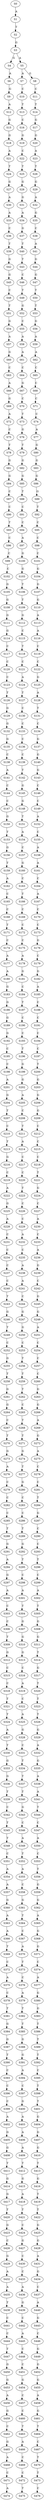 strict digraph  {
	S0 -> S1 [ label = A ];
	S1 -> S2 [ label = T ];
	S2 -> S3 [ label = G ];
	S3 -> S4 [ label = G ];
	S3 -> S5 [ label = A ];
	S4 -> S6 [ label = A ];
	S5 -> S7 [ label = A ];
	S5 -> S8 [ label = G ];
	S6 -> S9 [ label = G ];
	S7 -> S10 [ label = C ];
	S8 -> S11 [ label = C ];
	S9 -> S12 [ label = A ];
	S10 -> S13 [ label = T ];
	S11 -> S14 [ label = T ];
	S12 -> S15 [ label = G ];
	S13 -> S16 [ label = C ];
	S14 -> S17 [ label = G ];
	S15 -> S18 [ label = G ];
	S16 -> S19 [ label = G ];
	S17 -> S20 [ label = G ];
	S18 -> S21 [ label = A ];
	S19 -> S22 [ label = C ];
	S20 -> S23 [ label = A ];
	S21 -> S24 [ label = T ];
	S22 -> S25 [ label = T ];
	S23 -> S26 [ label = T ];
	S24 -> S27 [ label = G ];
	S25 -> S28 [ label = G ];
	S26 -> S29 [ label = G ];
	S27 -> S30 [ label = A ];
	S28 -> S31 [ label = G ];
	S29 -> S32 [ label = A ];
	S30 -> S33 [ label = A ];
	S31 -> S34 [ label = A ];
	S32 -> S35 [ label = G ];
	S33 -> S36 [ label = C ];
	S34 -> S37 [ label = G ];
	S35 -> S38 [ label = C ];
	S36 -> S39 [ label = T ];
	S37 -> S40 [ label = T ];
	S38 -> S41 [ label = A ];
	S39 -> S42 [ label = G ];
	S40 -> S43 [ label = T ];
	S41 -> S44 [ label = G ];
	S42 -> S45 [ label = G ];
	S43 -> S46 [ label = C ];
	S44 -> S47 [ label = G ];
	S45 -> S48 [ label = C ];
	S46 -> S49 [ label = T ];
	S47 -> S50 [ label = T ];
	S48 -> S51 [ label = T ];
	S49 -> S52 [ label = G ];
	S50 -> S53 [ label = T ];
	S51 -> S54 [ label = G ];
	S52 -> S55 [ label = C ];
	S53 -> S56 [ label = G ];
	S54 -> S57 [ label = A ];
	S55 -> S58 [ label = A ];
	S56 -> S59 [ label = A ];
	S57 -> S60 [ label = G ];
	S58 -> S61 [ label = A ];
	S59 -> S62 [ label = A ];
	S60 -> S63 [ label = C ];
	S61 -> S64 [ label = C ];
	S62 -> S65 [ label = C ];
	S63 -> S66 [ label = A ];
	S64 -> S67 [ label = G ];
	S65 -> S68 [ label = C ];
	S66 -> S69 [ label = G ];
	S67 -> S70 [ label = C ];
	S68 -> S71 [ label = C ];
	S69 -> S72 [ label = A ];
	S70 -> S73 [ label = T ];
	S71 -> S74 [ label = C ];
	S72 -> S75 [ label = C ];
	S73 -> S76 [ label = G ];
	S74 -> S77 [ label = A ];
	S75 -> S78 [ label = T ];
	S76 -> S79 [ label = T ];
	S77 -> S80 [ label = G ];
	S78 -> S81 [ label = G ];
	S79 -> S82 [ label = G ];
	S80 -> S83 [ label = G ];
	S81 -> S84 [ label = G ];
	S82 -> S85 [ label = G ];
	S83 -> S86 [ label = G ];
	S84 -> S87 [ label = C ];
	S85 -> S88 [ label = T ];
	S86 -> S89 [ label = G ];
	S87 -> S90 [ label = C ];
	S88 -> S91 [ label = C ];
	S89 -> S92 [ label = T ];
	S90 -> S93 [ label = T ];
	S91 -> S94 [ label = C ];
	S92 -> S95 [ label = C ];
	S93 -> S96 [ label = C ];
	S94 -> S97 [ label = A ];
	S95 -> S98 [ label = C ];
	S96 -> S99 [ label = C ];
	S97 -> S100 [ label = G ];
	S98 -> S101 [ label = C ];
	S99 -> S102 [ label = C ];
	S100 -> S103 [ label = G ];
	S101 -> S104 [ label = G ];
	S102 -> S105 [ label = G ];
	S103 -> S106 [ label = T ];
	S104 -> S107 [ label = G ];
	S105 -> S108 [ label = G ];
	S106 -> S109 [ label = T ];
	S107 -> S110 [ label = G ];
	S108 -> S111 [ label = G ];
	S109 -> S112 [ label = G ];
	S110 -> S113 [ label = A ];
	S111 -> S114 [ label = G ];
	S112 -> S115 [ label = C ];
	S113 -> S116 [ label = A ];
	S114 -> S117 [ label = C ];
	S115 -> S118 [ label = T ];
	S116 -> S119 [ label = C ];
	S117 -> S120 [ label = C ];
	S118 -> S121 [ label = C ];
	S119 -> S122 [ label = C ];
	S120 -> S123 [ label = C ];
	S121 -> S124 [ label = A ];
	S122 -> S125 [ label = G ];
	S123 -> S126 [ label = T ];
	S124 -> S127 [ label = T ];
	S125 -> S128 [ label = A ];
	S126 -> S129 [ label = G ];
	S127 -> S130 [ label = C ];
	S128 -> S131 [ label = T ];
	S129 -> S132 [ label = G ];
	S130 -> S133 [ label = C ];
	S131 -> S134 [ label = C ];
	S132 -> S135 [ label = G ];
	S133 -> S136 [ label = C ];
	S134 -> S137 [ label = G ];
	S135 -> S138 [ label = C ];
	S136 -> S139 [ label = C ];
	S137 -> S140 [ label = G ];
	S138 -> S141 [ label = A ];
	S139 -> S142 [ label = T ];
	S140 -> S143 [ label = G ];
	S141 -> S144 [ label = C ];
	S142 -> S145 [ label = G ];
	S143 -> S146 [ label = C ];
	S144 -> S147 [ label = C ];
	S145 -> S148 [ label = G ];
	S146 -> S149 [ label = C ];
	S147 -> S150 [ label = G ];
	S148 -> S151 [ label = T ];
	S149 -> S152 [ label = A ];
	S150 -> S153 [ label = T ];
	S151 -> S154 [ label = A ];
	S152 -> S155 [ label = C ];
	S153 -> S156 [ label = G ];
	S154 -> S157 [ label = C ];
	S155 -> S158 [ label = A ];
	S156 -> S159 [ label = T ];
	S157 -> S160 [ label = G ];
	S158 -> S161 [ label = A ];
	S159 -> S162 [ label = A ];
	S160 -> S163 [ label = C ];
	S161 -> S164 [ label = C ];
	S162 -> S165 [ label = C ];
	S163 -> S166 [ label = T ];
	S164 -> S167 [ label = A ];
	S165 -> S168 [ label = C ];
	S166 -> S169 [ label = C ];
	S167 -> S170 [ label = C ];
	S168 -> S171 [ label = T ];
	S169 -> S172 [ label = C ];
	S170 -> S173 [ label = C ];
	S171 -> S174 [ label = C ];
	S172 -> S175 [ label = C ];
	S173 -> S176 [ label = G ];
	S174 -> S177 [ label = A ];
	S175 -> S178 [ label = A ];
	S176 -> S179 [ label = C ];
	S177 -> S180 [ label = A ];
	S178 -> S181 [ label = G ];
	S179 -> S182 [ label = G ];
	S180 -> S183 [ label = G ];
	S181 -> S184 [ label = C ];
	S182 -> S185 [ label = A ];
	S183 -> S186 [ label = G ];
	S184 -> S187 [ label = T ];
	S185 -> S188 [ label = C ];
	S186 -> S189 [ label = G ];
	S187 -> S190 [ label = C ];
	S188 -> S191 [ label = C ];
	S189 -> S192 [ label = G ];
	S190 -> S193 [ label = C ];
	S191 -> S194 [ label = C ];
	S192 -> S195 [ label = C ];
	S193 -> S196 [ label = T ];
	S194 -> S197 [ label = C ];
	S195 -> S198 [ label = C ];
	S196 -> S199 [ label = G ];
	S197 -> S200 [ label = T ];
	S198 -> S201 [ label = A ];
	S199 -> S202 [ label = G ];
	S200 -> S203 [ label = G ];
	S201 -> S204 [ label = G ];
	S202 -> S205 [ label = A ];
	S203 -> S206 [ label = G ];
	S204 -> S207 [ label = T ];
	S205 -> S208 [ label = C ];
	S206 -> S209 [ label = G ];
	S207 -> S210 [ label = C ];
	S208 -> S211 [ label = T ];
	S209 -> S212 [ label = C ];
	S210 -> S213 [ label = T ];
	S211 -> S214 [ label = A ];
	S212 -> S215 [ label = C ];
	S213 -> S216 [ label = G ];
	S214 -> S217 [ label = C ];
	S215 -> S218 [ label = C ];
	S216 -> S219 [ label = C ];
	S217 -> S220 [ label = C ];
	S218 -> S221 [ label = T ];
	S219 -> S222 [ label = A ];
	S220 -> S223 [ label = T ];
	S221 -> S224 [ label = G ];
	S222 -> S225 [ label = G ];
	S223 -> S226 [ label = C ];
	S224 -> S227 [ label = C ];
	S225 -> S228 [ label = A ];
	S226 -> S229 [ label = C ];
	S227 -> S230 [ label = A ];
	S228 -> S231 [ label = C ];
	S229 -> S232 [ label = A ];
	S230 -> S233 [ label = C ];
	S231 -> S234 [ label = C ];
	S232 -> S235 [ label = C ];
	S233 -> S236 [ label = A ];
	S234 -> S237 [ label = C ];
	S235 -> S238 [ label = A ];
	S236 -> S239 [ label = G ];
	S237 -> S240 [ label = C ];
	S238 -> S241 [ label = A ];
	S239 -> S242 [ label = C ];
	S240 -> S243 [ label = T ];
	S241 -> S244 [ label = C ];
	S242 -> S245 [ label = G ];
	S243 -> S246 [ label = G ];
	S244 -> S247 [ label = G ];
	S245 -> S248 [ label = G ];
	S246 -> S249 [ label = T ];
	S247 -> S250 [ label = G ];
	S248 -> S251 [ label = A ];
	S249 -> S252 [ label = C ];
	S250 -> S253 [ label = C ];
	S251 -> S254 [ label = C ];
	S252 -> S255 [ label = G ];
	S253 -> S256 [ label = T ];
	S254 -> S257 [ label = C ];
	S255 -> S258 [ label = T ];
	S256 -> S259 [ label = T ];
	S257 -> S260 [ label = C ];
	S258 -> S261 [ label = G ];
	S259 -> S262 [ label = T ];
	S260 -> S263 [ label = G ];
	S261 -> S264 [ label = G ];
	S262 -> S265 [ label = C ];
	S263 -> S266 [ label = G ];
	S264 -> S267 [ label = C ];
	S265 -> S268 [ label = T ];
	S266 -> S269 [ label = A ];
	S267 -> S270 [ label = T ];
	S268 -> S271 [ label = T ];
	S269 -> S272 [ label = G ];
	S270 -> S273 [ label = G ];
	S271 -> S274 [ label = G ];
	S272 -> S275 [ label = A ];
	S273 -> S276 [ label = A ];
	S274 -> S277 [ label = T ];
	S275 -> S278 [ label = C ];
	S276 -> S279 [ label = C ];
	S277 -> S280 [ label = G ];
	S278 -> S281 [ label = C ];
	S279 -> S282 [ label = C ];
	S280 -> S283 [ label = C ];
	S281 -> S284 [ label = T ];
	S282 -> S285 [ label = C ];
	S283 -> S286 [ label = C ];
	S284 -> S287 [ label = G ];
	S285 -> S288 [ label = T ];
	S286 -> S289 [ label = T ];
	S287 -> S290 [ label = C ];
	S288 -> S291 [ label = G ];
	S289 -> S292 [ label = G ];
	S290 -> S293 [ label = C ];
	S291 -> S294 [ label = A ];
	S292 -> S295 [ label = T ];
	S293 -> S296 [ label = T ];
	S294 -> S297 [ label = G ];
	S295 -> S298 [ label = C ];
	S296 -> S299 [ label = C ];
	S297 -> S300 [ label = A ];
	S298 -> S301 [ label = A ];
	S299 -> S302 [ label = A ];
	S300 -> S303 [ label = C ];
	S301 -> S304 [ label = T ];
	S302 -> S305 [ label = T ];
	S303 -> S306 [ label = C ];
	S304 -> S307 [ label = G ];
	S305 -> S308 [ label = G ];
	S306 -> S309 [ label = T ];
	S307 -> S310 [ label = G ];
	S308 -> S311 [ label = G ];
	S309 -> S312 [ label = G ];
	S310 -> S313 [ label = G ];
	S311 -> S314 [ label = T ];
	S312 -> S315 [ label = C ];
	S313 -> S316 [ label = C ];
	S314 -> S317 [ label = G ];
	S315 -> S318 [ label = C ];
	S316 -> S319 [ label = A ];
	S317 -> S320 [ label = T ];
	S318 -> S321 [ label = T ];
	S319 -> S322 [ label = C ];
	S320 -> S323 [ label = T ];
	S321 -> S324 [ label = T ];
	S322 -> S325 [ label = A ];
	S323 -> S326 [ label = T ];
	S324 -> S327 [ label = A ];
	S325 -> S328 [ label = G ];
	S326 -> S329 [ label = G ];
	S327 -> S330 [ label = T ];
	S328 -> S331 [ label = C ];
	S329 -> S332 [ label = A ];
	S330 -> S333 [ label = G ];
	S331 -> S334 [ label = T ];
	S332 -> S335 [ label = G ];
	S333 -> S336 [ label = G ];
	S334 -> S337 [ label = T ];
	S335 -> S338 [ label = A ];
	S336 -> S339 [ label = T ];
	S337 -> S340 [ label = T ];
	S338 -> S341 [ label = A ];
	S339 -> S342 [ label = C ];
	S340 -> S343 [ label = G ];
	S341 -> S344 [ label = T ];
	S342 -> S345 [ label = T ];
	S343 -> S346 [ label = C ];
	S344 -> S347 [ label = C ];
	S345 -> S348 [ label = T ];
	S346 -> S349 [ label = A ];
	S347 -> S350 [ label = A ];
	S348 -> S351 [ label = C ];
	S349 -> S352 [ label = T ];
	S350 -> S353 [ label = C ];
	S351 -> S354 [ label = A ];
	S352 -> S355 [ label = A ];
	S353 -> S356 [ label = T ];
	S354 -> S357 [ label = A ];
	S355 -> S358 [ label = C ];
	S356 -> S359 [ label = G ];
	S357 -> S360 [ label = G ];
	S358 -> S361 [ label = G ];
	S359 -> S362 [ label = G ];
	S360 -> S363 [ label = A ];
	S361 -> S364 [ label = T ];
	S362 -> S365 [ label = A ];
	S363 -> S366 [ label = A ];
	S364 -> S367 [ label = C ];
	S365 -> S368 [ label = G ];
	S366 -> S369 [ label = T ];
	S367 -> S370 [ label = A ];
	S368 -> S371 [ label = G ];
	S369 -> S372 [ label = C ];
	S370 -> S373 [ label = T ];
	S371 -> S374 [ label = C ];
	S372 -> S375 [ label = A ];
	S373 -> S376 [ label = C ];
	S374 -> S377 [ label = A ];
	S375 -> S378 [ label = C ];
	S376 -> S379 [ label = A ];
	S377 -> S380 [ label = G ];
	S378 -> S381 [ label = T ];
	S379 -> S382 [ label = T ];
	S380 -> S383 [ label = G ];
	S381 -> S384 [ label = G ];
	S382 -> S385 [ label = T ];
	S383 -> S386 [ label = T ];
	S384 -> S387 [ label = G ];
	S385 -> S388 [ label = G ];
	S386 -> S389 [ label = T ];
	S387 -> S390 [ label = T ];
	S388 -> S391 [ label = G ];
	S389 -> S392 [ label = T ];
	S390 -> S393 [ label = C ];
	S391 -> S394 [ label = A ];
	S392 -> S395 [ label = C ];
	S393 -> S396 [ label = C ];
	S394 -> S397 [ label = C ];
	S395 -> S398 [ label = T ];
	S396 -> S399 [ label = C ];
	S397 -> S400 [ label = G ];
	S398 -> S401 [ label = T ];
	S399 -> S402 [ label = A ];
	S400 -> S403 [ label = A ];
	S401 -> S404 [ label = G ];
	S402 -> S405 [ label = G ];
	S403 -> S406 [ label = A ];
	S404 -> S407 [ label = G ];
	S405 -> S408 [ label = G ];
	S406 -> S409 [ label = A ];
	S407 -> S410 [ label = G ];
	S408 -> S411 [ label = T ];
	S409 -> S412 [ label = T ];
	S410 -> S413 [ label = T ];
	S411 -> S414 [ label = G ];
	S412 -> S415 [ label = G ];
	S413 -> S416 [ label = G ];
	S414 -> S417 [ label = G ];
	S415 -> S418 [ label = A ];
	S416 -> S419 [ label = T ];
	S417 -> S420 [ label = T ];
	S418 -> S421 [ label = T ];
	S419 -> S422 [ label = T ];
	S420 -> S423 [ label = G ];
	S421 -> S424 [ label = C ];
	S422 -> S425 [ label = G ];
	S423 -> S426 [ label = C ];
	S424 -> S427 [ label = G ];
	S425 -> S428 [ label = G ];
	S426 -> S429 [ label = G ];
	S427 -> S430 [ label = C ];
	S428 -> S431 [ label = A ];
	S429 -> S432 [ label = A ];
	S430 -> S433 [ label = C ];
	S431 -> S434 [ label = G ];
	S432 -> S435 [ label = A ];
	S433 -> S436 [ label = A ];
	S434 -> S437 [ label = C ];
	S435 -> S438 [ label = T ];
	S436 -> S439 [ label = G ];
	S437 -> S440 [ label = A ];
	S438 -> S441 [ label = C ];
	S439 -> S442 [ label = C ];
	S440 -> S443 [ label = G ];
	S441 -> S444 [ label = C ];
	S442 -> S445 [ label = A ];
	S443 -> S446 [ label = C ];
	S444 -> S447 [ label = T ];
	S445 -> S448 [ label = C ];
	S446 -> S449 [ label = G ];
	S447 -> S450 [ label = G ];
	S448 -> S451 [ label = C ];
	S449 -> S452 [ label = G ];
	S450 -> S453 [ label = G ];
	S451 -> S454 [ label = G ];
	S452 -> S455 [ label = G ];
	S453 -> S456 [ label = A ];
	S454 -> S457 [ label = C ];
	S455 -> S458 [ label = A ];
	S456 -> S459 [ label = G ];
	S457 -> S460 [ label = C ];
	S458 -> S461 [ label = G ];
	S459 -> S462 [ label = C ];
	S460 -> S463 [ label = T ];
	S461 -> S464 [ label = T ];
	S462 -> S465 [ label = G ];
	S463 -> S466 [ label = A ];
	S464 -> S467 [ label = C ];
	S465 -> S468 [ label = A ];
	S466 -> S469 [ label = C ];
	S467 -> S470 [ label = T ];
	S468 -> S471 [ label = C ];
	S469 -> S472 [ label = C ];
	S470 -> S473 [ label = T ];
	S471 -> S474 [ label = A ];
	S472 -> S475 [ label = T ];
	S473 -> S476 [ label = C ];
}
